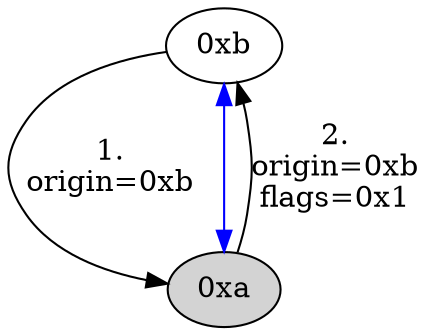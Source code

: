 digraph test1 {
    "0xb" node [style=filled] 
    "0xb" -> "0xa" [label="1.\norigin=0xb", len=3.00]
    "0xa" -> "0xb" [label="2.\norigin=0xb\nflags=0x1", len=3.00]
    "0xb" -> "0xa" [color=blue, dir=both, len=1.00]
}

